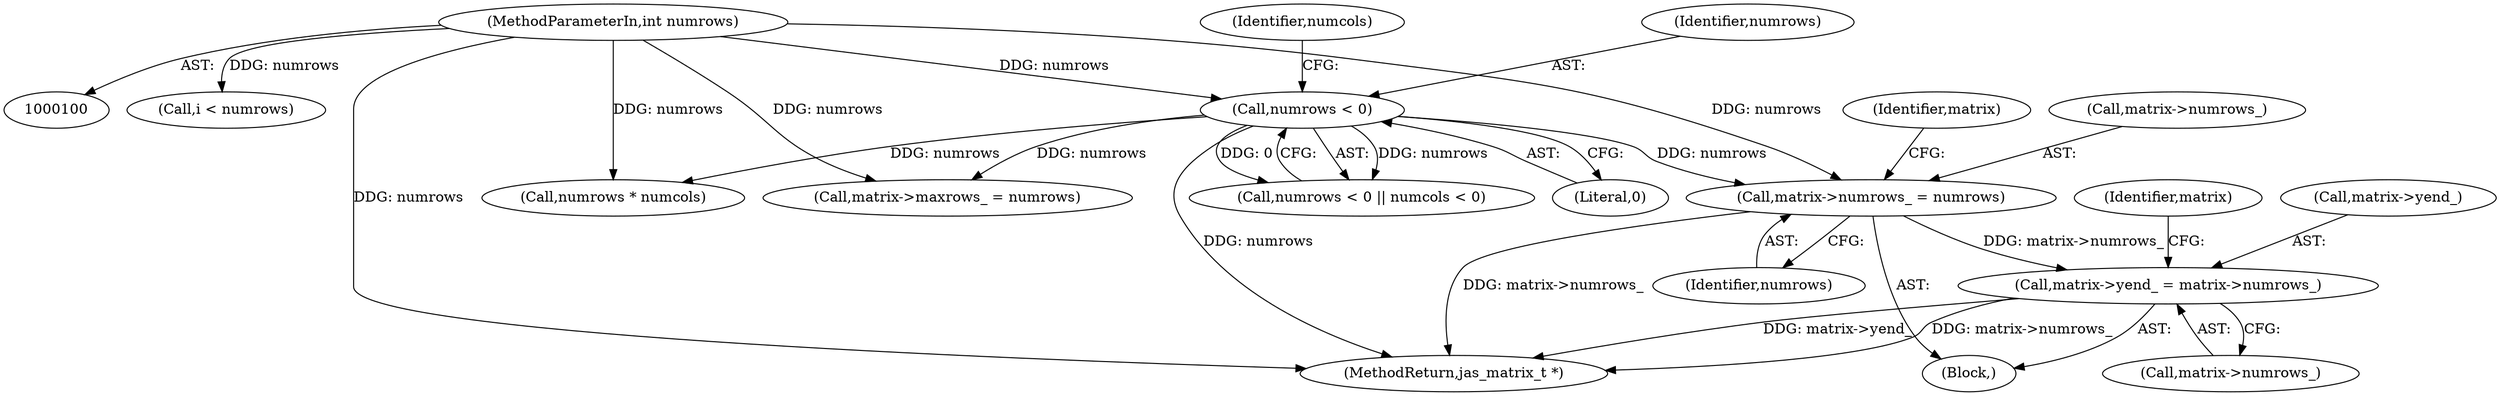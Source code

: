digraph "0_jasper_988f8365f7d8ad8073b6786e433d34c553ecf568_1@pointer" {
"1000274" [label="(Call,matrix->yend_ = matrix->numrows_)"];
"1000132" [label="(Call,matrix->numrows_ = numrows)"];
"1000108" [label="(Call,numrows < 0)"];
"1000101" [label="(MethodParameterIn,int numrows)"];
"1000101" [label="(MethodParameterIn,int numrows)"];
"1000110" [label="(Literal,0)"];
"1000282" [label="(Identifier,matrix)"];
"1000216" [label="(Call,i < numrows)"];
"1000136" [label="(Identifier,numrows)"];
"1000112" [label="(Identifier,numcols)"];
"1000275" [label="(Call,matrix->yend_)"];
"1000278" [label="(Call,matrix->numrows_)"];
"1000139" [label="(Identifier,matrix)"];
"1000147" [label="(Call,matrix->maxrows_ = numrows)"];
"1000132" [label="(Call,matrix->numrows_ = numrows)"];
"1000161" [label="(Call,numrows * numcols)"];
"1000108" [label="(Call,numrows < 0)"];
"1000107" [label="(Call,numrows < 0 || numcols < 0)"];
"1000133" [label="(Call,matrix->numrows_)"];
"1000283" [label="(MethodReturn,jas_matrix_t *)"];
"1000103" [label="(Block,)"];
"1000274" [label="(Call,matrix->yend_ = matrix->numrows_)"];
"1000109" [label="(Identifier,numrows)"];
"1000274" -> "1000103"  [label="AST: "];
"1000274" -> "1000278"  [label="CFG: "];
"1000275" -> "1000274"  [label="AST: "];
"1000278" -> "1000274"  [label="AST: "];
"1000282" -> "1000274"  [label="CFG: "];
"1000274" -> "1000283"  [label="DDG: matrix->yend_"];
"1000274" -> "1000283"  [label="DDG: matrix->numrows_"];
"1000132" -> "1000274"  [label="DDG: matrix->numrows_"];
"1000132" -> "1000103"  [label="AST: "];
"1000132" -> "1000136"  [label="CFG: "];
"1000133" -> "1000132"  [label="AST: "];
"1000136" -> "1000132"  [label="AST: "];
"1000139" -> "1000132"  [label="CFG: "];
"1000132" -> "1000283"  [label="DDG: matrix->numrows_"];
"1000108" -> "1000132"  [label="DDG: numrows"];
"1000101" -> "1000132"  [label="DDG: numrows"];
"1000108" -> "1000107"  [label="AST: "];
"1000108" -> "1000110"  [label="CFG: "];
"1000109" -> "1000108"  [label="AST: "];
"1000110" -> "1000108"  [label="AST: "];
"1000112" -> "1000108"  [label="CFG: "];
"1000107" -> "1000108"  [label="CFG: "];
"1000108" -> "1000283"  [label="DDG: numrows"];
"1000108" -> "1000107"  [label="DDG: numrows"];
"1000108" -> "1000107"  [label="DDG: 0"];
"1000101" -> "1000108"  [label="DDG: numrows"];
"1000108" -> "1000147"  [label="DDG: numrows"];
"1000108" -> "1000161"  [label="DDG: numrows"];
"1000101" -> "1000100"  [label="AST: "];
"1000101" -> "1000283"  [label="DDG: numrows"];
"1000101" -> "1000147"  [label="DDG: numrows"];
"1000101" -> "1000161"  [label="DDG: numrows"];
"1000101" -> "1000216"  [label="DDG: numrows"];
}
